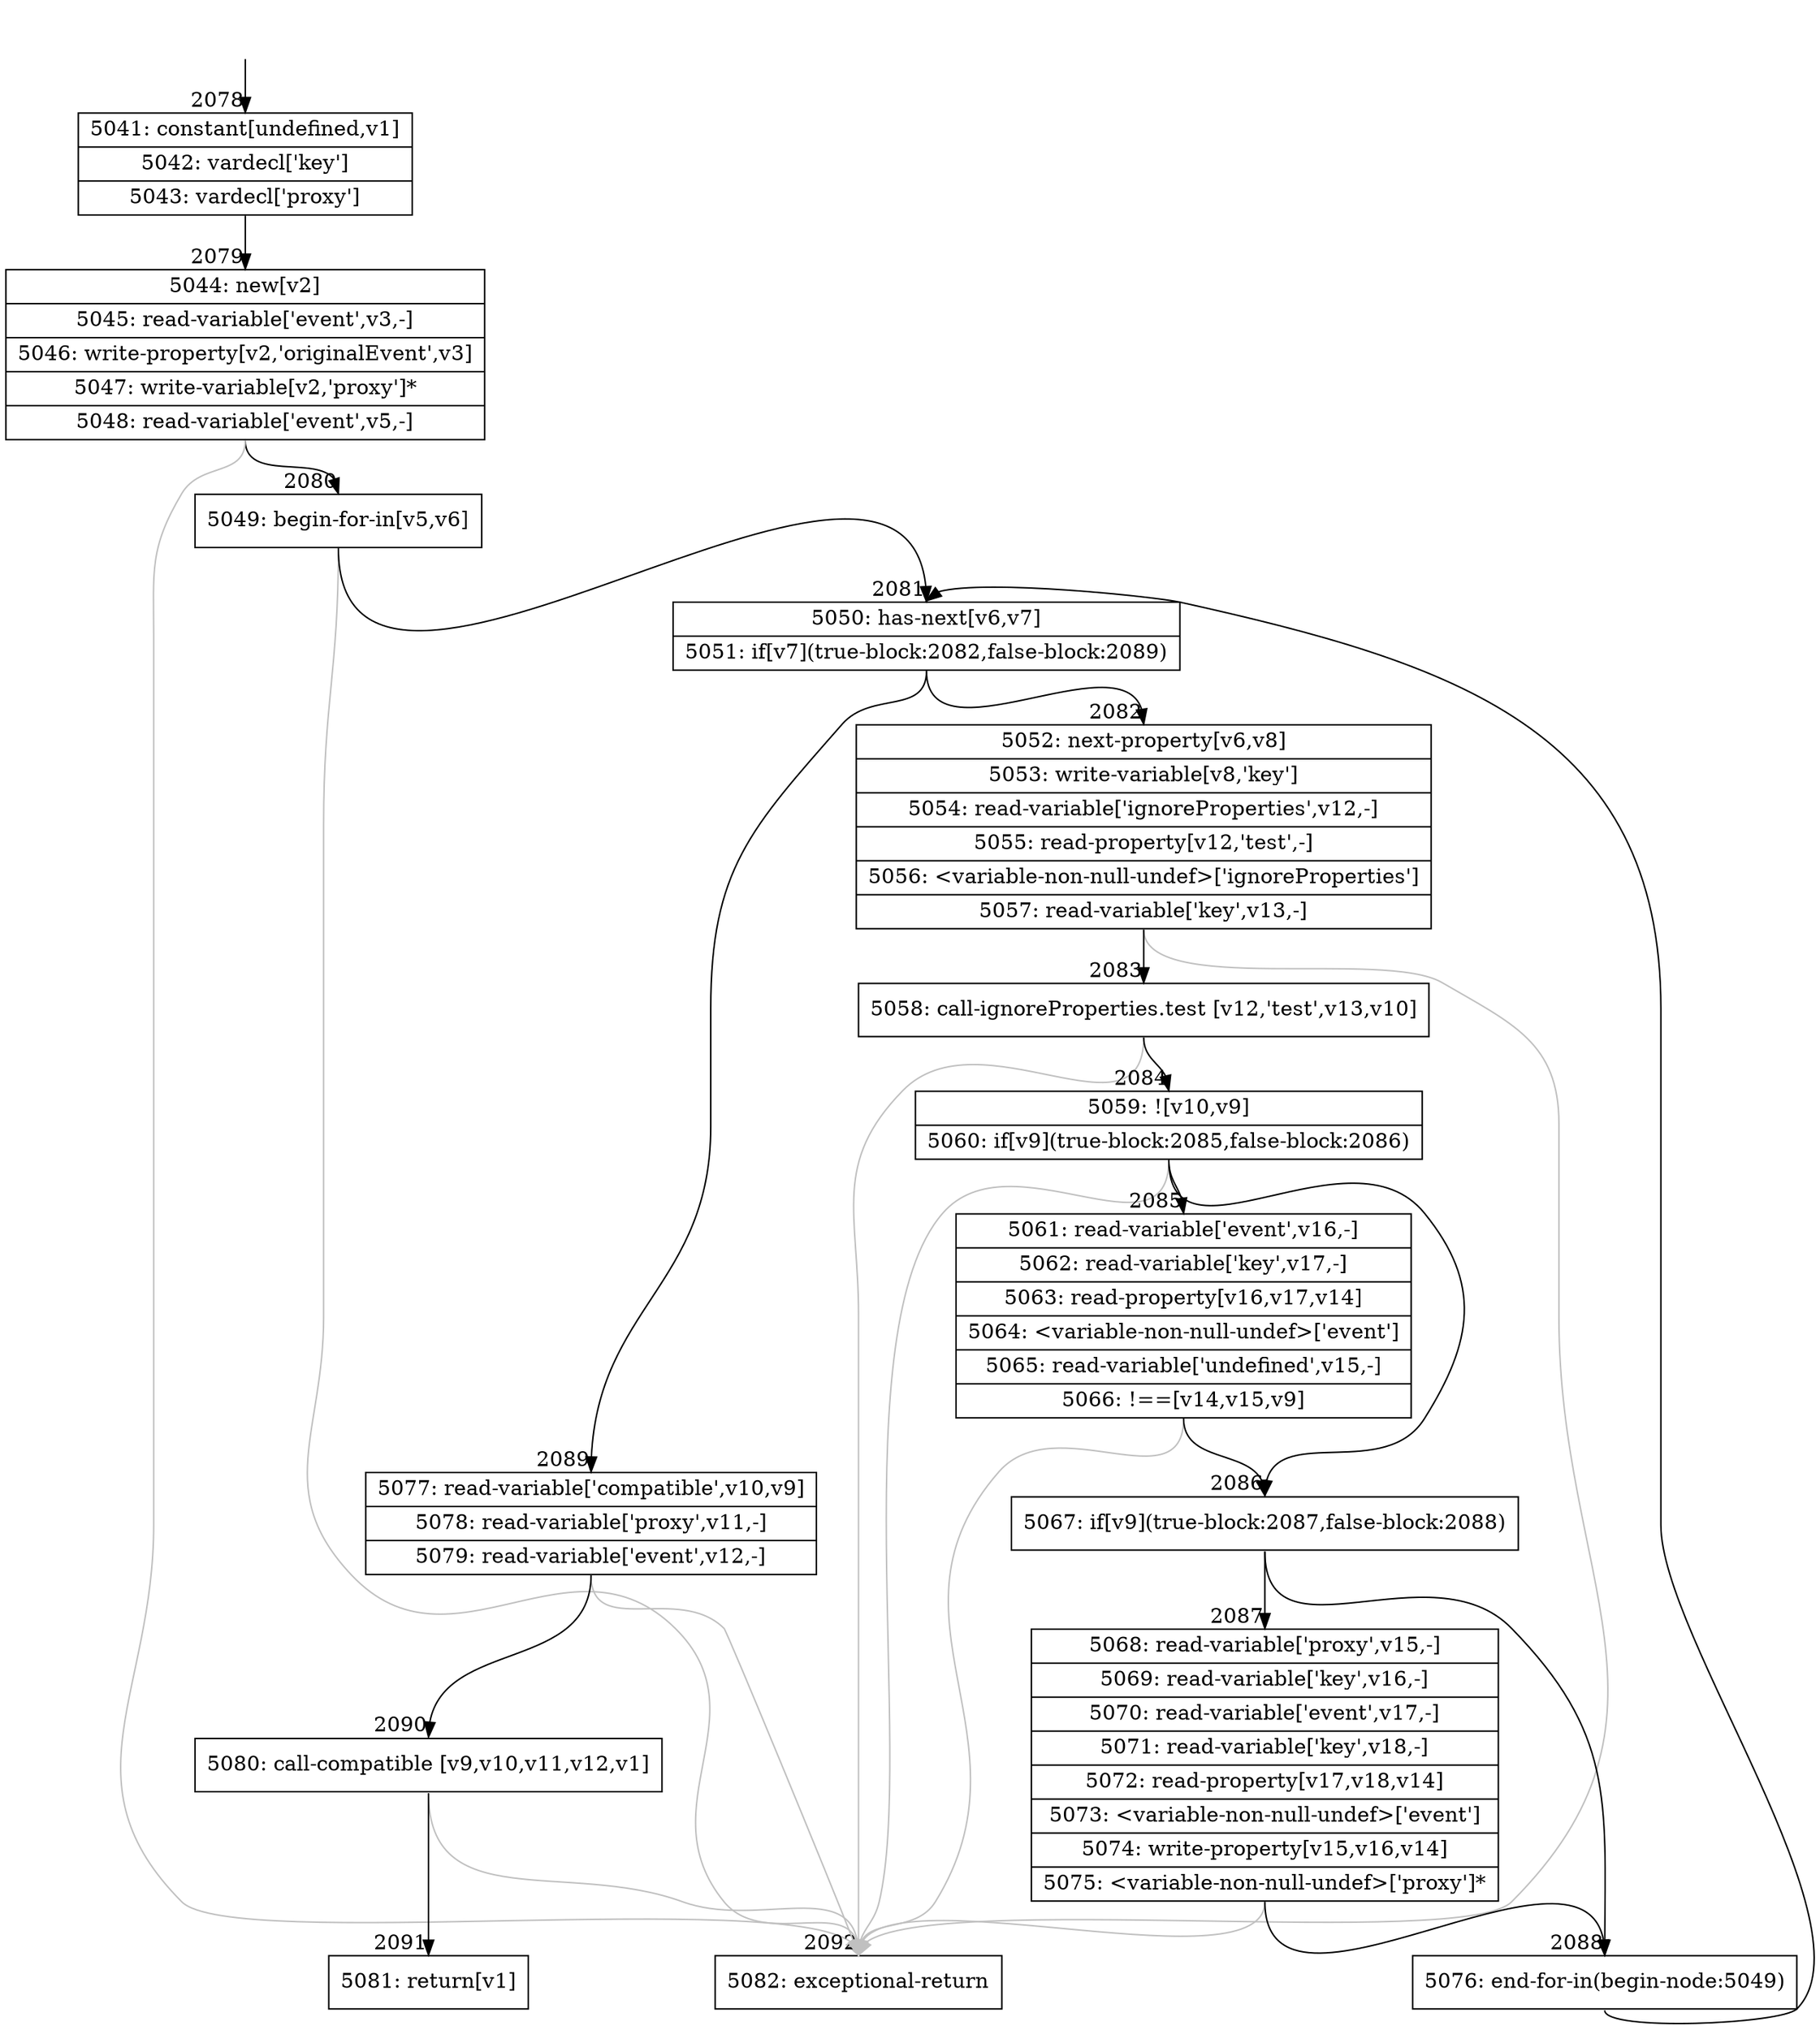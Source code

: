digraph {
rankdir="TD"
BB_entry190[shape=none,label=""];
BB_entry190 -> BB2078 [tailport=s, headport=n, headlabel="    2078"]
BB2078 [shape=record label="{5041: constant[undefined,v1]|5042: vardecl['key']|5043: vardecl['proxy']}" ] 
BB2078 -> BB2079 [tailport=s, headport=n, headlabel="      2079"]
BB2079 [shape=record label="{5044: new[v2]|5045: read-variable['event',v3,-]|5046: write-property[v2,'originalEvent',v3]|5047: write-variable[v2,'proxy']*|5048: read-variable['event',v5,-]}" ] 
BB2079 -> BB2080 [tailport=s, headport=n, headlabel="      2080"]
BB2079 -> BB2092 [tailport=s, headport=n, color=gray, headlabel="      2092"]
BB2080 [shape=record label="{5049: begin-for-in[v5,v6]}" ] 
BB2080 -> BB2081 [tailport=s, headport=n, headlabel="      2081"]
BB2080 -> BB2092 [tailport=s, headport=n, color=gray]
BB2081 [shape=record label="{5050: has-next[v6,v7]|5051: if[v7](true-block:2082,false-block:2089)}" ] 
BB2081 -> BB2082 [tailport=s, headport=n, headlabel="      2082"]
BB2081 -> BB2089 [tailport=s, headport=n, headlabel="      2089"]
BB2082 [shape=record label="{5052: next-property[v6,v8]|5053: write-variable[v8,'key']|5054: read-variable['ignoreProperties',v12,-]|5055: read-property[v12,'test',-]|5056: \<variable-non-null-undef\>['ignoreProperties']|5057: read-variable['key',v13,-]}" ] 
BB2082 -> BB2083 [tailport=s, headport=n, headlabel="      2083"]
BB2082 -> BB2092 [tailport=s, headport=n, color=gray]
BB2083 [shape=record label="{5058: call-ignoreProperties.test [v12,'test',v13,v10]}" ] 
BB2083 -> BB2084 [tailport=s, headport=n, headlabel="      2084"]
BB2083 -> BB2092 [tailport=s, headport=n, color=gray]
BB2084 [shape=record label="{5059: ![v10,v9]|5060: if[v9](true-block:2085,false-block:2086)}" ] 
BB2084 -> BB2086 [tailport=s, headport=n, headlabel="      2086"]
BB2084 -> BB2085 [tailport=s, headport=n, headlabel="      2085"]
BB2084 -> BB2092 [tailport=s, headport=n, color=gray]
BB2085 [shape=record label="{5061: read-variable['event',v16,-]|5062: read-variable['key',v17,-]|5063: read-property[v16,v17,v14]|5064: \<variable-non-null-undef\>['event']|5065: read-variable['undefined',v15,-]|5066: !==[v14,v15,v9]}" ] 
BB2085 -> BB2086 [tailport=s, headport=n]
BB2085 -> BB2092 [tailport=s, headport=n, color=gray]
BB2086 [shape=record label="{5067: if[v9](true-block:2087,false-block:2088)}" ] 
BB2086 -> BB2087 [tailport=s, headport=n, headlabel="      2087"]
BB2086 -> BB2088 [tailport=s, headport=n, headlabel="      2088"]
BB2087 [shape=record label="{5068: read-variable['proxy',v15,-]|5069: read-variable['key',v16,-]|5070: read-variable['event',v17,-]|5071: read-variable['key',v18,-]|5072: read-property[v17,v18,v14]|5073: \<variable-non-null-undef\>['event']|5074: write-property[v15,v16,v14]|5075: \<variable-non-null-undef\>['proxy']*}" ] 
BB2087 -> BB2088 [tailport=s, headport=n]
BB2087 -> BB2092 [tailport=s, headport=n, color=gray]
BB2088 [shape=record label="{5076: end-for-in(begin-node:5049)}" ] 
BB2088 -> BB2081 [tailport=s, headport=n]
BB2089 [shape=record label="{5077: read-variable['compatible',v10,v9]|5078: read-variable['proxy',v11,-]|5079: read-variable['event',v12,-]}" ] 
BB2089 -> BB2090 [tailport=s, headport=n, headlabel="      2090"]
BB2089 -> BB2092 [tailport=s, headport=n, color=gray]
BB2090 [shape=record label="{5080: call-compatible [v9,v10,v11,v12,v1]}" ] 
BB2090 -> BB2091 [tailport=s, headport=n, headlabel="      2091"]
BB2090 -> BB2092 [tailport=s, headport=n, color=gray]
BB2091 [shape=record label="{5081: return[v1]}" ] 
BB2092 [shape=record label="{5082: exceptional-return}" ] 
//#$~ 1037
}
